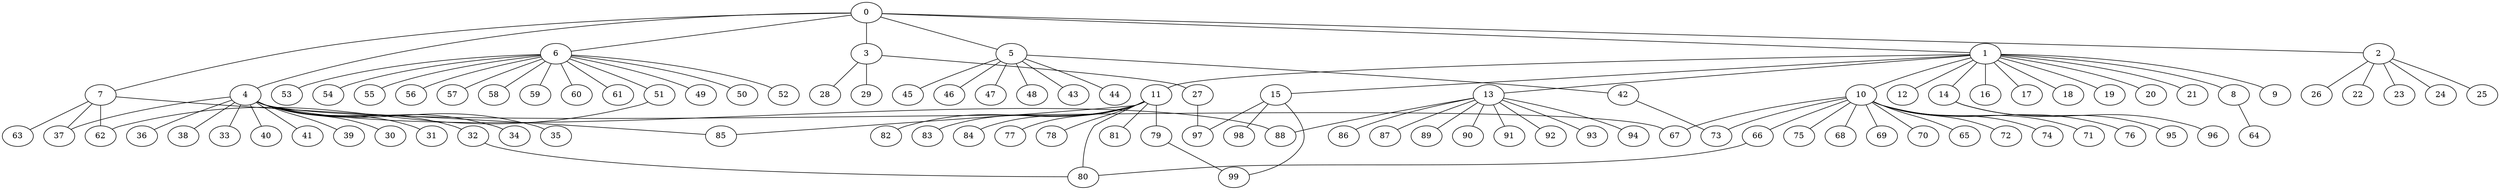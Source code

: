
graph graphname {
    0 -- 1
0 -- 2
0 -- 3
0 -- 4
0 -- 5
0 -- 6
0 -- 7
1 -- 8
1 -- 9
1 -- 10
1 -- 11
1 -- 12
1 -- 13
1 -- 14
1 -- 15
1 -- 16
1 -- 17
1 -- 18
1 -- 19
1 -- 20
1 -- 21
2 -- 22
2 -- 23
2 -- 24
2 -- 25
2 -- 26
3 -- 27
3 -- 28
3 -- 29
4 -- 32
4 -- 34
4 -- 35
4 -- 36
4 -- 37
4 -- 38
4 -- 33
4 -- 40
4 -- 41
4 -- 39
4 -- 30
4 -- 31
4 -- 67
4 -- 88
5 -- 42
5 -- 43
5 -- 44
5 -- 45
5 -- 46
5 -- 47
5 -- 48
6 -- 49
6 -- 50
6 -- 51
6 -- 52
6 -- 53
6 -- 54
6 -- 55
6 -- 56
6 -- 57
6 -- 58
6 -- 59
6 -- 60
6 -- 61
7 -- 62
7 -- 63
7 -- 85
7 -- 37
8 -- 64
10 -- 66
10 -- 67
10 -- 68
10 -- 69
10 -- 70
10 -- 65
10 -- 72
10 -- 73
10 -- 74
10 -- 71
10 -- 76
10 -- 75
11 -- 77
11 -- 78
11 -- 79
11 -- 80
11 -- 81
11 -- 82
11 -- 83
11 -- 84
11 -- 85
13 -- 86
13 -- 87
13 -- 88
13 -- 89
13 -- 90
13 -- 91
13 -- 92
13 -- 93
13 -- 94
14 -- 96
14 -- 95
15 -- 98
15 -- 99
15 -- 97
27 -- 97
32 -- 80
42 -- 73
51 -- 62
66 -- 80
79 -- 99

}
